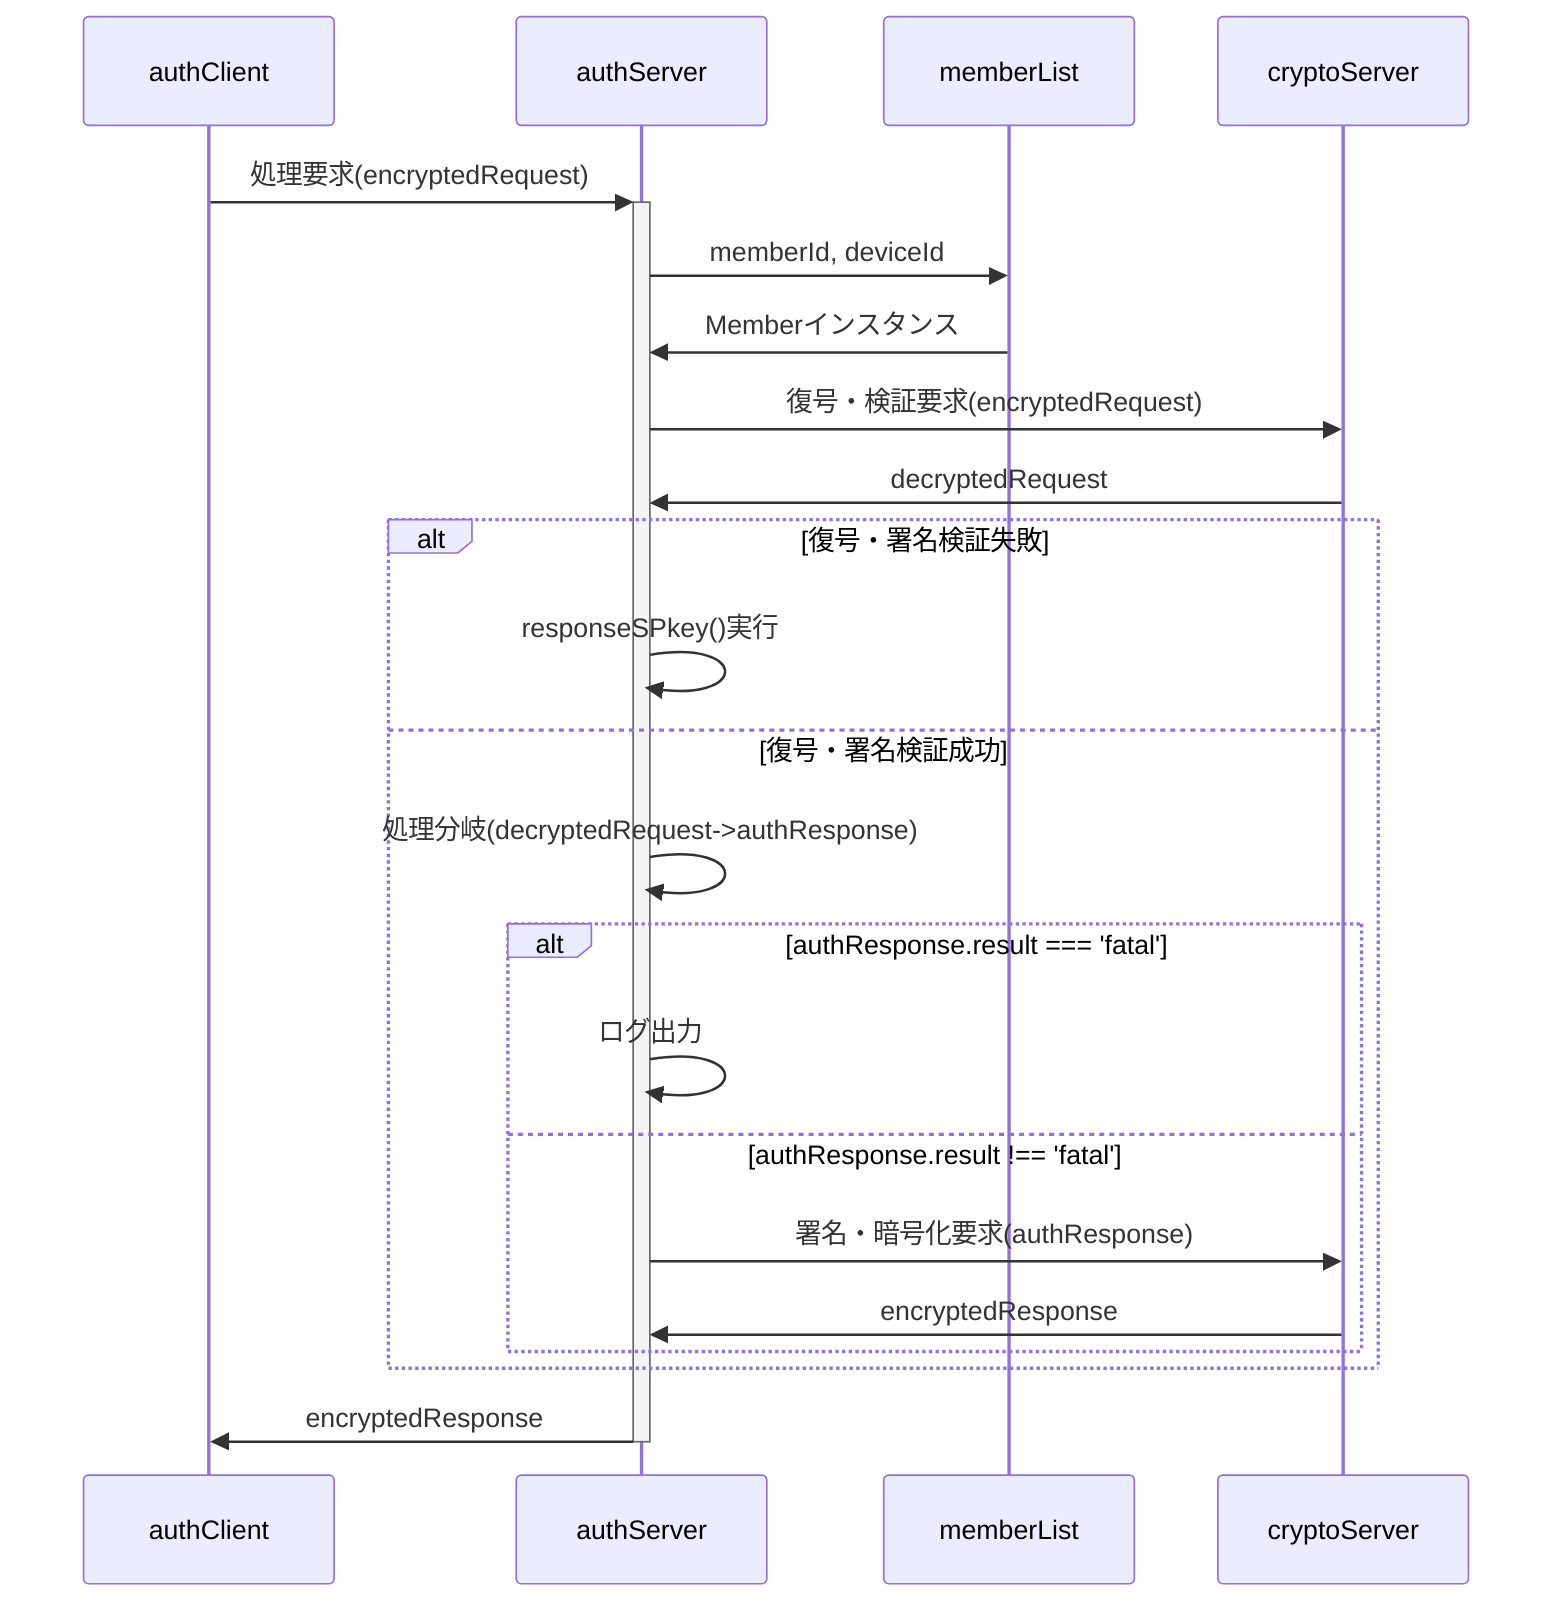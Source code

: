 sequenceDiagram

  %%actor user
  %%participant localFunc
  %%participant clientMail
  %%participant cryptoClient
  %%participant IndexedDB
  participant authClient
  participant authServer
  participant memberList
  participant cryptoServer
  %%participant serverFunc
  %%actor admin

  authClient->>+authServer: 処理要求(encryptedRequest)

  authServer->>memberList: memberId, deviceId
  memberList->>authServer: Memberインスタンス

  authServer->>cryptoServer: 復号・検証要求(encryptedRequest)
  cryptoServer->>authServer: decryptedRequest

  alt 復号・署名検証失敗
    authServer->>authServer: responseSPkey()実行
  else 復号・署名検証成功
    authServer->>authServer: 処理分岐(decryptedRequest->authResponse)

    alt authResponse.result === 'fatal'
      authServer->>authServer: ログ出力
    else authResponse.result !== 'fatal'
      authServer->>cryptoServer: 署名・暗号化要求(authResponse)
      cryptoServer->>authServer: encryptedResponse
    end
  end


  authServer->>-authClient: encryptedResponse